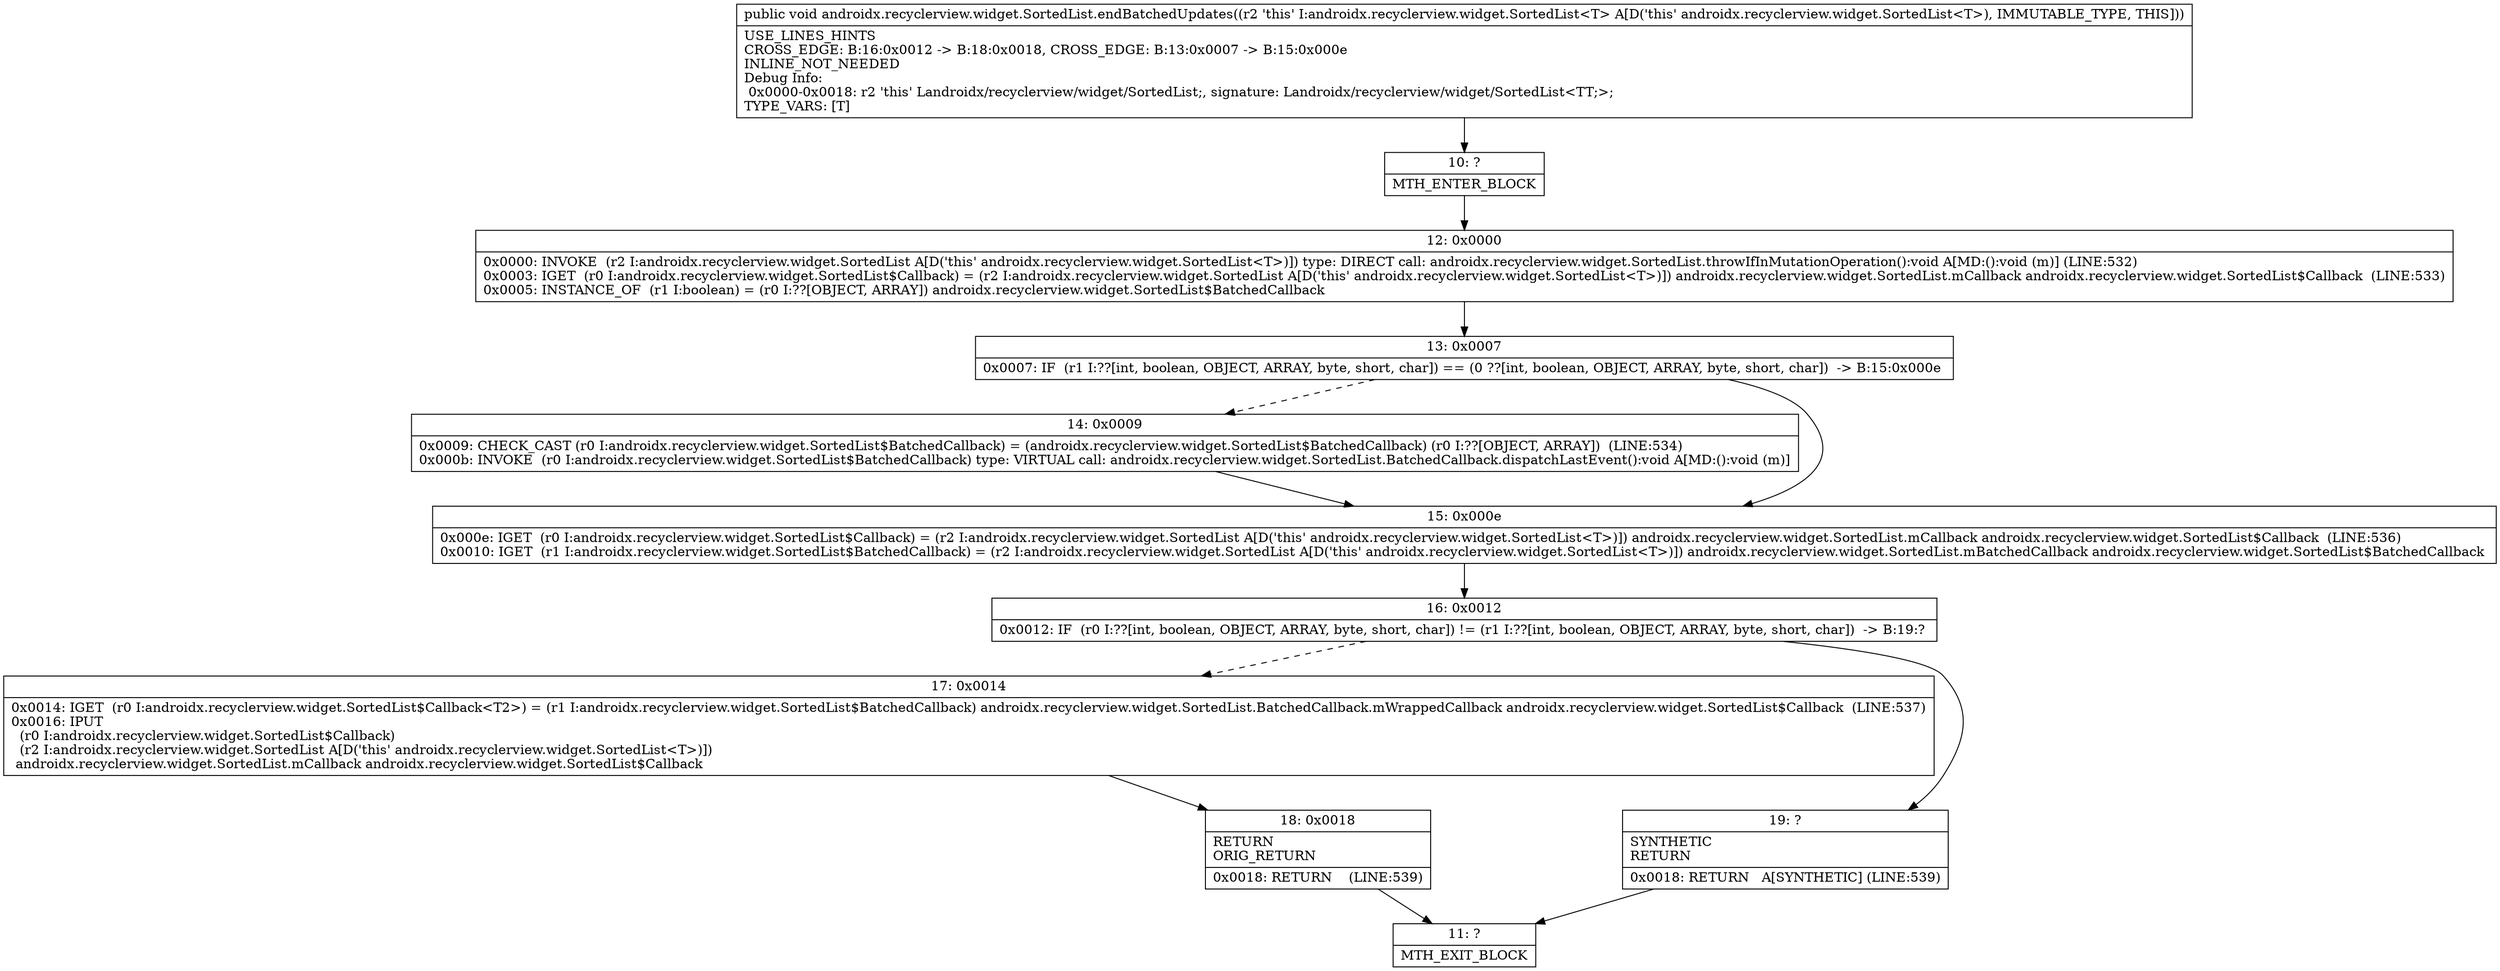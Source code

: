 digraph "CFG forandroidx.recyclerview.widget.SortedList.endBatchedUpdates()V" {
Node_10 [shape=record,label="{10\:\ ?|MTH_ENTER_BLOCK\l}"];
Node_12 [shape=record,label="{12\:\ 0x0000|0x0000: INVOKE  (r2 I:androidx.recyclerview.widget.SortedList A[D('this' androidx.recyclerview.widget.SortedList\<T\>)]) type: DIRECT call: androidx.recyclerview.widget.SortedList.throwIfInMutationOperation():void A[MD:():void (m)] (LINE:532)\l0x0003: IGET  (r0 I:androidx.recyclerview.widget.SortedList$Callback) = (r2 I:androidx.recyclerview.widget.SortedList A[D('this' androidx.recyclerview.widget.SortedList\<T\>)]) androidx.recyclerview.widget.SortedList.mCallback androidx.recyclerview.widget.SortedList$Callback  (LINE:533)\l0x0005: INSTANCE_OF  (r1 I:boolean) = (r0 I:??[OBJECT, ARRAY]) androidx.recyclerview.widget.SortedList$BatchedCallback \l}"];
Node_13 [shape=record,label="{13\:\ 0x0007|0x0007: IF  (r1 I:??[int, boolean, OBJECT, ARRAY, byte, short, char]) == (0 ??[int, boolean, OBJECT, ARRAY, byte, short, char])  \-\> B:15:0x000e \l}"];
Node_14 [shape=record,label="{14\:\ 0x0009|0x0009: CHECK_CAST (r0 I:androidx.recyclerview.widget.SortedList$BatchedCallback) = (androidx.recyclerview.widget.SortedList$BatchedCallback) (r0 I:??[OBJECT, ARRAY])  (LINE:534)\l0x000b: INVOKE  (r0 I:androidx.recyclerview.widget.SortedList$BatchedCallback) type: VIRTUAL call: androidx.recyclerview.widget.SortedList.BatchedCallback.dispatchLastEvent():void A[MD:():void (m)]\l}"];
Node_15 [shape=record,label="{15\:\ 0x000e|0x000e: IGET  (r0 I:androidx.recyclerview.widget.SortedList$Callback) = (r2 I:androidx.recyclerview.widget.SortedList A[D('this' androidx.recyclerview.widget.SortedList\<T\>)]) androidx.recyclerview.widget.SortedList.mCallback androidx.recyclerview.widget.SortedList$Callback  (LINE:536)\l0x0010: IGET  (r1 I:androidx.recyclerview.widget.SortedList$BatchedCallback) = (r2 I:androidx.recyclerview.widget.SortedList A[D('this' androidx.recyclerview.widget.SortedList\<T\>)]) androidx.recyclerview.widget.SortedList.mBatchedCallback androidx.recyclerview.widget.SortedList$BatchedCallback \l}"];
Node_16 [shape=record,label="{16\:\ 0x0012|0x0012: IF  (r0 I:??[int, boolean, OBJECT, ARRAY, byte, short, char]) != (r1 I:??[int, boolean, OBJECT, ARRAY, byte, short, char])  \-\> B:19:? \l}"];
Node_17 [shape=record,label="{17\:\ 0x0014|0x0014: IGET  (r0 I:androidx.recyclerview.widget.SortedList$Callback\<T2\>) = (r1 I:androidx.recyclerview.widget.SortedList$BatchedCallback) androidx.recyclerview.widget.SortedList.BatchedCallback.mWrappedCallback androidx.recyclerview.widget.SortedList$Callback  (LINE:537)\l0x0016: IPUT  \l  (r0 I:androidx.recyclerview.widget.SortedList$Callback)\l  (r2 I:androidx.recyclerview.widget.SortedList A[D('this' androidx.recyclerview.widget.SortedList\<T\>)])\l androidx.recyclerview.widget.SortedList.mCallback androidx.recyclerview.widget.SortedList$Callback \l}"];
Node_18 [shape=record,label="{18\:\ 0x0018|RETURN\lORIG_RETURN\l|0x0018: RETURN    (LINE:539)\l}"];
Node_11 [shape=record,label="{11\:\ ?|MTH_EXIT_BLOCK\l}"];
Node_19 [shape=record,label="{19\:\ ?|SYNTHETIC\lRETURN\l|0x0018: RETURN   A[SYNTHETIC] (LINE:539)\l}"];
MethodNode[shape=record,label="{public void androidx.recyclerview.widget.SortedList.endBatchedUpdates((r2 'this' I:androidx.recyclerview.widget.SortedList\<T\> A[D('this' androidx.recyclerview.widget.SortedList\<T\>), IMMUTABLE_TYPE, THIS]))  | USE_LINES_HINTS\lCROSS_EDGE: B:16:0x0012 \-\> B:18:0x0018, CROSS_EDGE: B:13:0x0007 \-\> B:15:0x000e\lINLINE_NOT_NEEDED\lDebug Info:\l  0x0000\-0x0018: r2 'this' Landroidx\/recyclerview\/widget\/SortedList;, signature: Landroidx\/recyclerview\/widget\/SortedList\<TT;\>;\lTYPE_VARS: [T]\l}"];
MethodNode -> Node_10;Node_10 -> Node_12;
Node_12 -> Node_13;
Node_13 -> Node_14[style=dashed];
Node_13 -> Node_15;
Node_14 -> Node_15;
Node_15 -> Node_16;
Node_16 -> Node_17[style=dashed];
Node_16 -> Node_19;
Node_17 -> Node_18;
Node_18 -> Node_11;
Node_19 -> Node_11;
}

